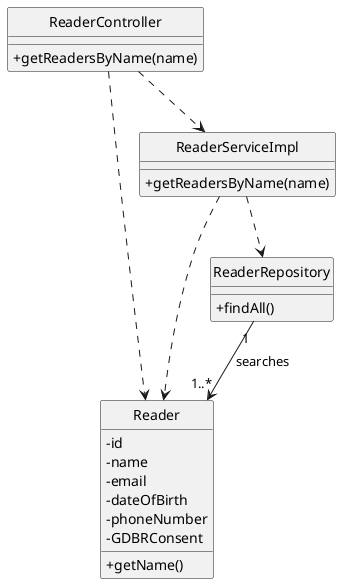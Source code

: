 @startuml
'https://plantuml.com/class-diagram

hide circle
skinparam classAttributeIconSize 0

class Reader{
    - id
    - name
    - email
    - dateOfBirth
    - phoneNumber
    - GDBRConsent
    + getName()
}

class ReaderController
{
    + getReadersByName(name)
}
class ReaderServiceImpl
{
    + getReadersByName(name)
}

class ReaderRepository
{
    + findAll()
}


ReaderController ..> ReaderServiceImpl
ReaderServiceImpl ..> ReaderRepository
ReaderController ..> Reader
ReaderServiceImpl ..> Reader
ReaderRepository "1" --> "1..*" Reader: searches

@enduml
